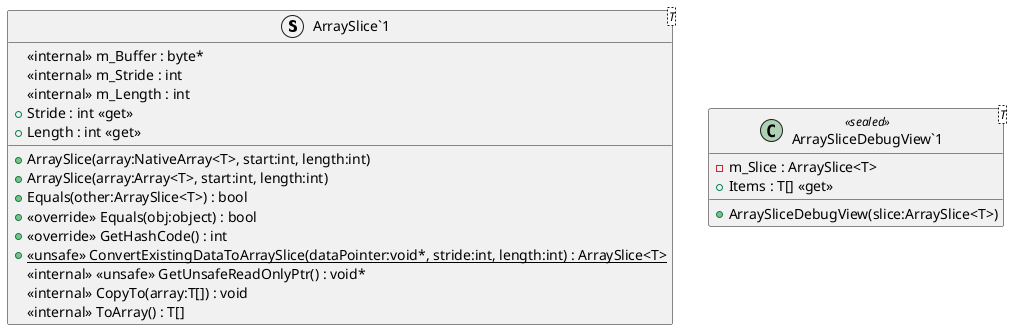 @startuml
struct "ArraySlice`1"<T> {
    <<internal>> m_Buffer : byte*
    <<internal>> m_Stride : int
    <<internal>> m_Length : int
    + ArraySlice(array:NativeArray<T>, start:int, length:int)
    + ArraySlice(array:Array<T>, start:int, length:int)
    + Equals(other:ArraySlice<T>) : bool
    + <<override>> Equals(obj:object) : bool
    + <<override>> GetHashCode() : int
    + {static} <<unsafe>> ConvertExistingDataToArraySlice(dataPointer:void*, stride:int, length:int) : ArraySlice<T>
    <<internal>> <<unsafe>> GetUnsafeReadOnlyPtr() : void*
    <<internal>> CopyTo(array:T[]) : void
    <<internal>> ToArray() : T[]
    + Stride : int <<get>>
    + Length : int <<get>>
}
class "ArraySliceDebugView`1"<T> <<sealed>> {
    - m_Slice : ArraySlice<T>
    + ArraySliceDebugView(slice:ArraySlice<T>)
    + Items : T[] <<get>>
}
@enduml
